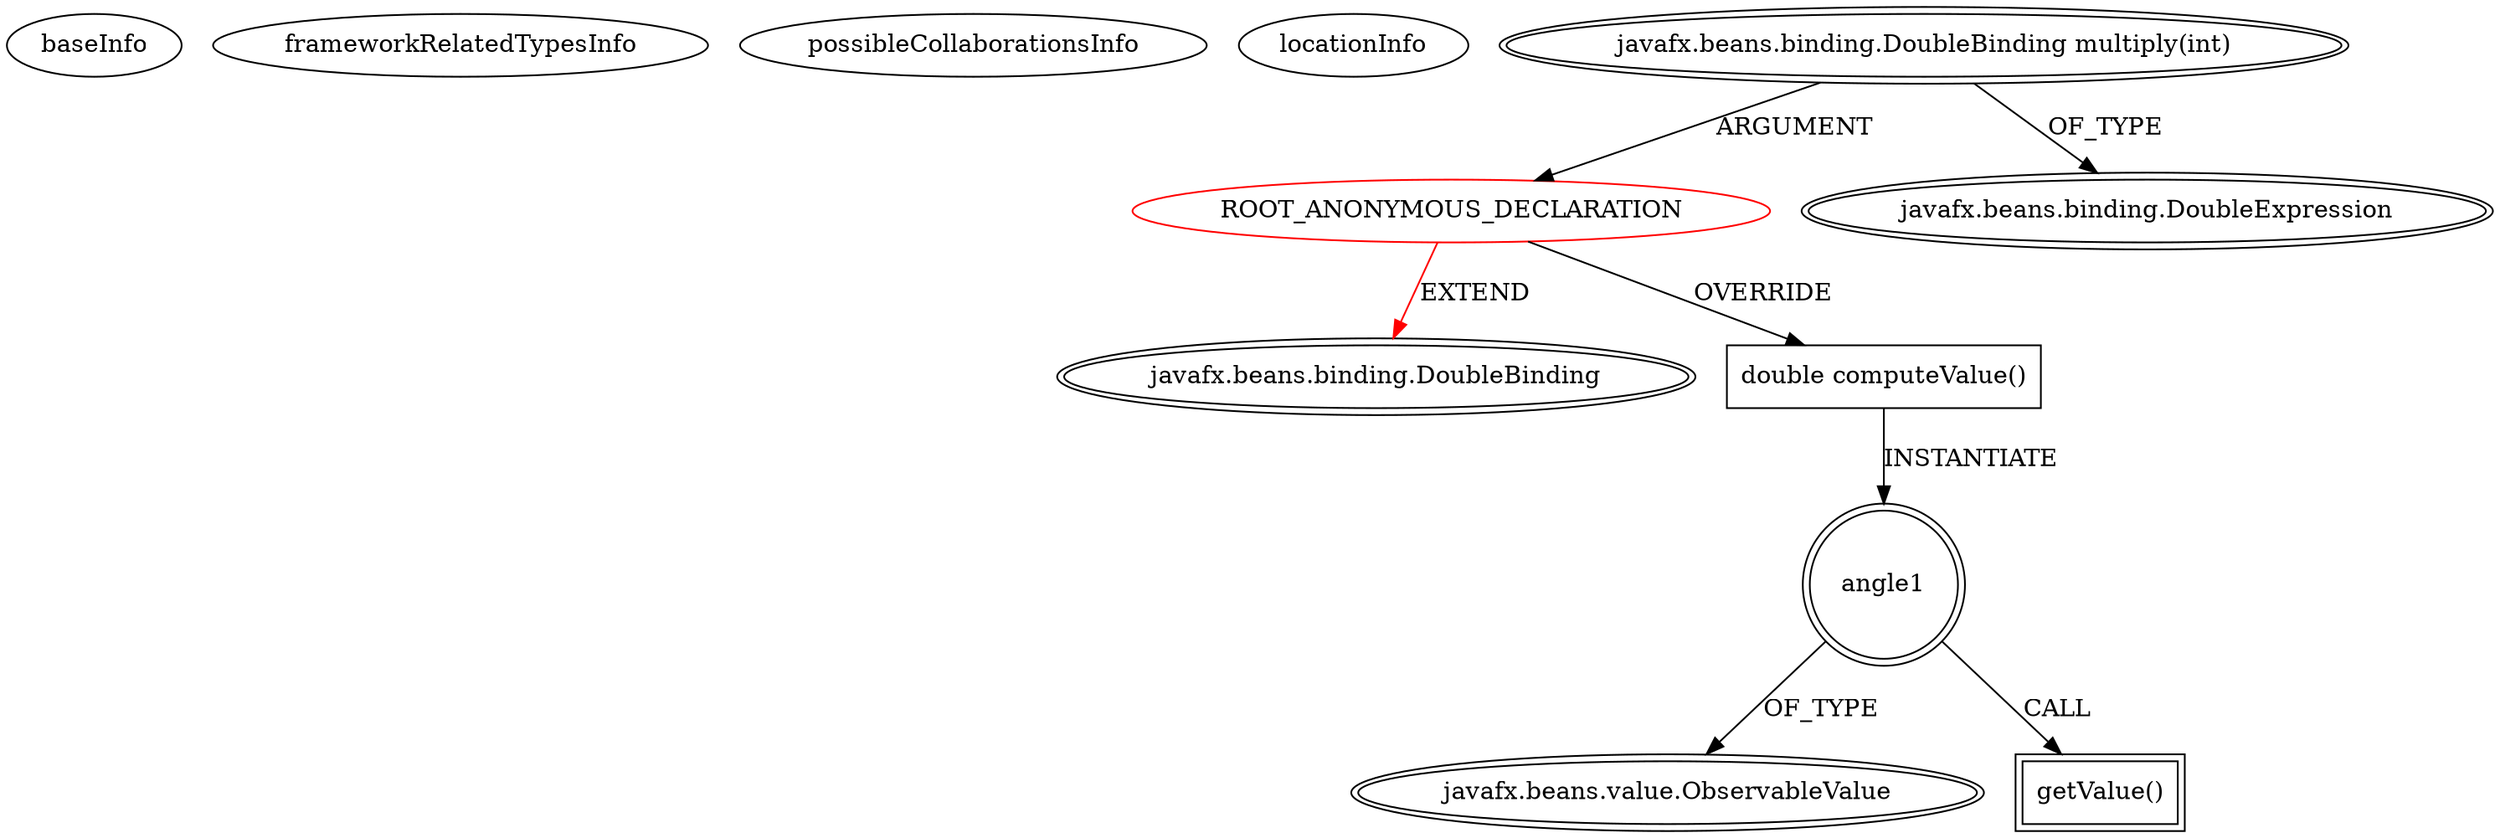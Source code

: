 digraph {
baseInfo[graphId=343,category="extension_graph",isAnonymous=true,possibleRelation=false]
frameworkRelatedTypesInfo[0="javafx.beans.binding.DoubleBinding"]
possibleCollaborationsInfo[]
locationInfo[projectName="DenisTyschenko-JavaFx-Graph",filePath="/DenisTyschenko-JavaFx-Graph/JavaFx-Graph-master/src/main/java/graph/model/edge/DirectedEdge.java",contextSignature="void createArrowHead(javafx.beans.property.DoubleProperty,javafx.beans.property.DoubleProperty,javafx.beans.property.DoubleProperty,javafx.beans.property.DoubleProperty)",graphId="343"]
0[label="ROOT_ANONYMOUS_DECLARATION",vertexType="ROOT_ANONYMOUS_DECLARATION",isFrameworkType=false,color=red]
1[label="javafx.beans.binding.DoubleBinding",vertexType="FRAMEWORK_CLASS_TYPE",isFrameworkType=true,peripheries=2]
2[label="javafx.beans.binding.DoubleBinding multiply(int)",vertexType="OUTSIDE_CALL",isFrameworkType=true,peripheries=2]
3[label="javafx.beans.binding.DoubleExpression",vertexType="FRAMEWORK_CLASS_TYPE",isFrameworkType=true,peripheries=2]
4[label="double computeValue()",vertexType="OVERRIDING_METHOD_DECLARATION",isFrameworkType=false,shape=box]
5[label="angle1",vertexType="VARIABLE_EXPRESION",isFrameworkType=true,peripheries=2,shape=circle]
7[label="javafx.beans.value.ObservableValue",vertexType="FRAMEWORK_INTERFACE_TYPE",isFrameworkType=true,peripheries=2]
6[label="getValue()",vertexType="INSIDE_CALL",isFrameworkType=true,peripheries=2,shape=box]
0->1[label="EXTEND",color=red]
2->0[label="ARGUMENT"]
2->3[label="OF_TYPE"]
0->4[label="OVERRIDE"]
4->5[label="INSTANTIATE"]
5->7[label="OF_TYPE"]
5->6[label="CALL"]
}

